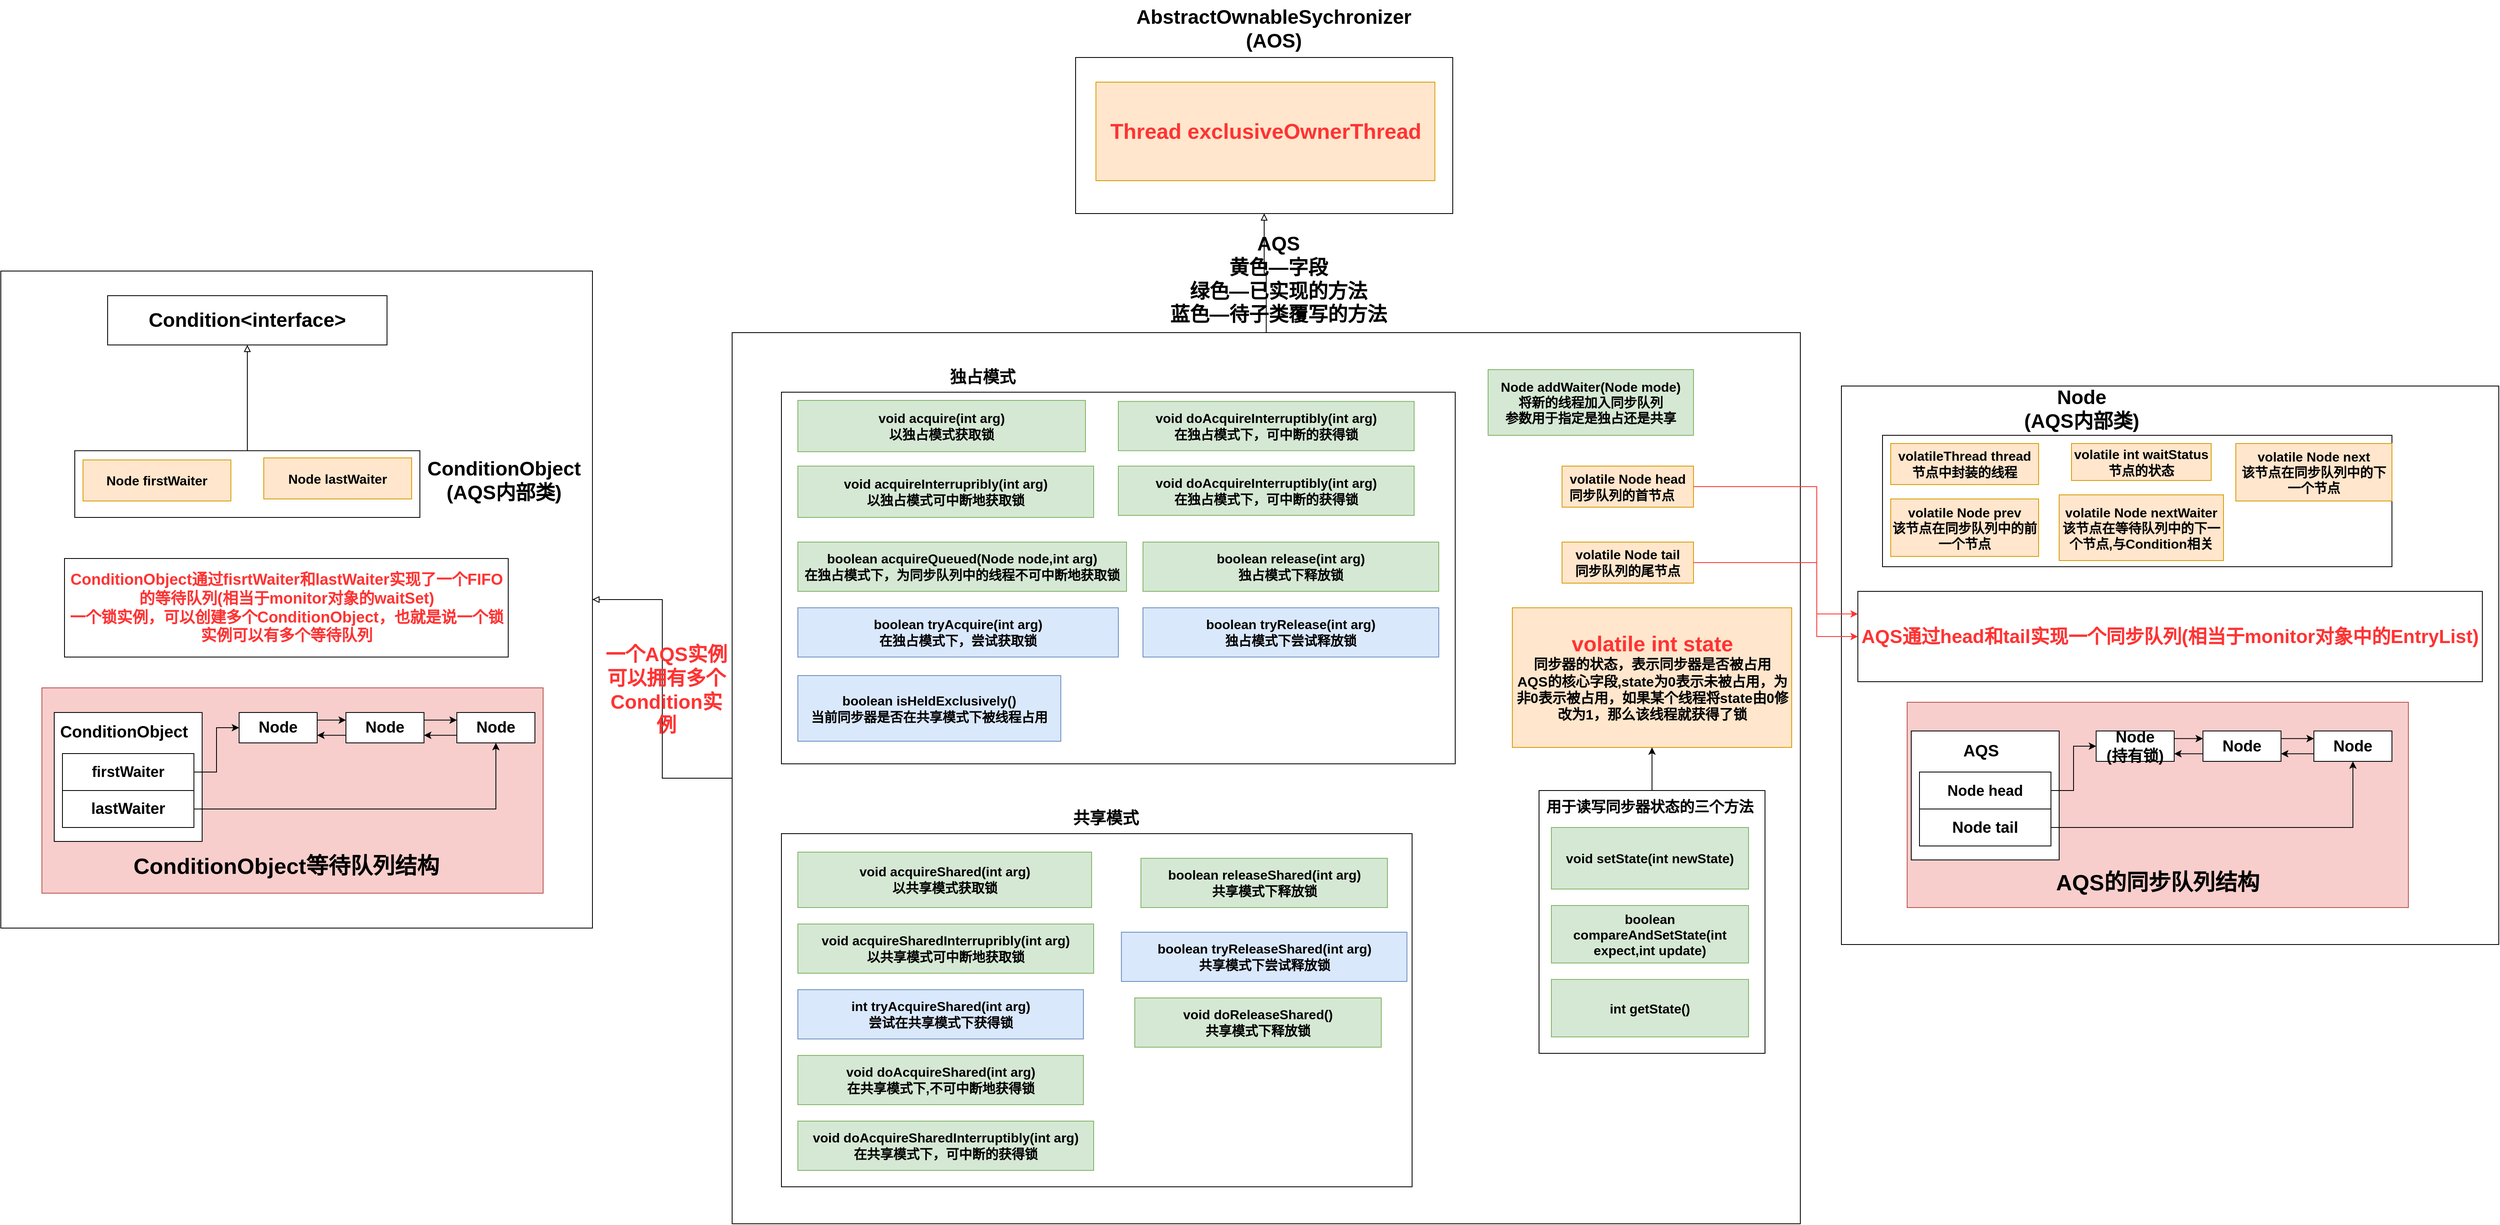 <mxfile version="15.2.7" type="device"><diagram id="l8sC1leGcSxTyQm18y-D" name="第 1 页"><mxGraphModel dx="4557" dy="2383" grid="1" gridSize="10" guides="1" tooltips="1" connect="1" arrows="1" fold="1" page="1" pageScale="1" pageWidth="827" pageHeight="1169" math="0" shadow="0"><root><mxCell id="0"/><mxCell id="1" parent="0"/><mxCell id="3SnV75YfSnIDLJGC_ax6-129" style="edgeStyle=orthogonalEdgeStyle;rounded=0;orthogonalLoop=1;jettySize=auto;html=1;exitX=0;exitY=0.5;exitDx=0;exitDy=0;entryX=1;entryY=0.5;entryDx=0;entryDy=0;endArrow=block;endFill=0;strokeColor=#000000;" parent="1" source="3SnV75YfSnIDLJGC_ax6-1" target="3SnV75YfSnIDLJGC_ax6-76" edge="1"><mxGeometry relative="1" as="geometry"/></mxCell><mxCell id="G7d5yEiLHCJut1_sYbpD-3" style="edgeStyle=orthogonalEdgeStyle;rounded=0;orthogonalLoop=1;jettySize=auto;html=1;exitX=0.5;exitY=0;exitDx=0;exitDy=0;entryX=0.5;entryY=1;entryDx=0;entryDy=0;endArrow=block;endFill=0;" parent="1" source="3SnV75YfSnIDLJGC_ax6-1" target="G7d5yEiLHCJut1_sYbpD-1" edge="1"><mxGeometry relative="1" as="geometry"/></mxCell><mxCell id="3SnV75YfSnIDLJGC_ax6-1" value="" style="rounded=0;whiteSpace=wrap;html=1;" parent="1" vertex="1"><mxGeometry x="-780" y="25" width="1300" height="1085" as="geometry"/></mxCell><mxCell id="3SnV75YfSnIDLJGC_ax6-2" value="&lt;b&gt;&lt;font style=&quot;font-size: 24px&quot;&gt;AQS&lt;br&gt;黄色—字段&lt;br&gt;绿色—已实现的方法&lt;br&gt;蓝色—待子类覆写的方法&lt;br&gt;&lt;/font&gt;&lt;/b&gt;" style="text;html=1;strokeColor=none;fillColor=none;align=center;verticalAlign=middle;whiteSpace=wrap;rounded=0;" parent="1" vertex="1"><mxGeometry x="-590" y="-50" width="950" height="20" as="geometry"/></mxCell><mxCell id="3SnV75YfSnIDLJGC_ax6-3" value="&lt;b&gt;&lt;font style=&quot;font-size: 16px&quot;&gt;volatile Node head&lt;br&gt;同步队列的首节点&lt;span style=&quot;white-space: pre&quot;&gt;&#9;&lt;/span&gt;&lt;br&gt;&lt;/font&gt;&lt;/b&gt;" style="rounded=0;whiteSpace=wrap;html=1;fillColor=#ffe6cc;strokeColor=#d79b00;" parent="1" vertex="1"><mxGeometry x="230" y="187.5" width="160" height="50" as="geometry"/></mxCell><mxCell id="3SnV75YfSnIDLJGC_ax6-4" value="&lt;b&gt;&lt;font style=&quot;font-size: 16px&quot;&gt;volatile Node tail&lt;br&gt;同步队列的尾节点&lt;br&gt;&lt;/font&gt;&lt;/b&gt;" style="rounded=0;whiteSpace=wrap;html=1;fillColor=#ffe6cc;strokeColor=#d79b00;" parent="1" vertex="1"><mxGeometry x="230" y="280" width="160" height="50" as="geometry"/></mxCell><mxCell id="3SnV75YfSnIDLJGC_ax6-5" value="&#10;&#10;&lt;span class=&quot;md-image-before-src ty-focusable&quot; style=&quot;box-sizing: border-box; vertical-align: top; color: rgb(51, 51, 51); font-family: &amp;quot;lucida console&amp;quot;, consolas, courier, monospace; font-size: 14.4px; font-style: normal; font-weight: 400; letter-spacing: normal; text-align: left; text-indent: 0px; text-transform: none; word-spacing: 0px; background-color: rgb(255, 255, 255);&quot;&gt;![alt 属性文本](&lt;/span&gt;&lt;span class=&quot;md-image-src-span ty-focusable&quot; style=&quot;box-sizing: border-box; vertical-align: top; color: rgb(51, 51, 51); font-family: &amp;quot;lucida console&amp;quot;, consolas, courier, monospace; font-size: 14.4px; font-style: normal; font-weight: 400; letter-spacing: normal; text-align: left; text-indent: 0px; text-transform: none; word-spacing: 0px; background-color: rgb(255, 255, 255);&quot;&gt;../picture/img_10.png&lt;/span&gt;&lt;span class=&quot;md-image-after-src&quot; style=&quot;box-sizing: border-box; vertical-align: top; color: rgb(51, 51, 51); font-family: &amp;quot;lucida console&amp;quot;, consolas, courier, monospace; font-size: 14.4px; font-style: normal; font-weight: 400; letter-spacing: normal; text-align: left; text-indent: 0px; text-transform: none; word-spacing: 0px; background-color: rgb(255, 255, 255);&quot;&gt;)&lt;/span&gt;&#10;&#10;" style="rounded=0;whiteSpace=wrap;html=1;" parent="1" vertex="1"><mxGeometry x="570" y="90" width="800" height="680" as="geometry"/></mxCell><mxCell id="3SnV75YfSnIDLJGC_ax6-6" value="" style="rounded=0;whiteSpace=wrap;html=1;" parent="1" vertex="1"><mxGeometry x="620" y="150" width="620" height="160" as="geometry"/></mxCell><mxCell id="3SnV75YfSnIDLJGC_ax6-7" value="&lt;b style=&quot;font-size: 24px&quot;&gt;&lt;font style=&quot;font-size: 24px&quot;&gt;Node&lt;br&gt;(AQS内部类)&lt;br&gt;&lt;/font&gt;&lt;/b&gt;" style="text;html=1;strokeColor=none;fillColor=none;align=center;verticalAlign=middle;whiteSpace=wrap;rounded=0;" parent="1" vertex="1"><mxGeometry x="780" y="107.5" width="165" height="20" as="geometry"/></mxCell><mxCell id="3SnV75YfSnIDLJGC_ax6-8" value="&lt;b&gt;&lt;font style=&quot;font-size: 16px&quot;&gt;volatileThread thread&lt;br&gt;节点中封装的线程&lt;br&gt;&lt;/font&gt;&lt;/b&gt;" style="rounded=0;whiteSpace=wrap;html=1;fillColor=#ffe6cc;strokeColor=#d79b00;" parent="1" vertex="1"><mxGeometry x="630" y="160" width="180" height="50" as="geometry"/></mxCell><mxCell id="3SnV75YfSnIDLJGC_ax6-9" value="&lt;b&gt;&lt;font style=&quot;font-size: 16px&quot;&gt;volatile Node next&lt;br&gt;该节点在同步队列中的下一个节点&lt;br&gt;&lt;/font&gt;&lt;/b&gt;" style="rounded=0;whiteSpace=wrap;html=1;fillColor=#ffe6cc;strokeColor=#d79b00;" parent="1" vertex="1"><mxGeometry x="1050" y="160" width="190" height="70" as="geometry"/></mxCell><mxCell id="3SnV75YfSnIDLJGC_ax6-10" value="&lt;b&gt;&lt;font style=&quot;font-size: 16px&quot;&gt;volatile Node prev&lt;br&gt;该节点在同步队列中的前一个节点&lt;br&gt;&lt;/font&gt;&lt;/b&gt;" style="rounded=0;whiteSpace=wrap;html=1;fillColor=#ffe6cc;strokeColor=#d79b00;" parent="1" vertex="1"><mxGeometry x="630" y="227.5" width="180" height="70" as="geometry"/></mxCell><mxCell id="3SnV75YfSnIDLJGC_ax6-11" value="&lt;b&gt;&lt;font style=&quot;font-size: 16px&quot;&gt;volatile int waitStatus&lt;br&gt;节点的状态&lt;br&gt;&lt;/font&gt;&lt;/b&gt;" style="rounded=0;whiteSpace=wrap;html=1;fillColor=#ffe6cc;strokeColor=#d79b00;" parent="1" vertex="1"><mxGeometry x="850" y="160" width="170" height="45" as="geometry"/></mxCell><mxCell id="3SnV75YfSnIDLJGC_ax6-17" value="&lt;b&gt;&lt;font style=&quot;font-size: 16px&quot;&gt;volatile Node nextWaiter&lt;br&gt;该节点在等待队列中的下一个节点,与Condition相关&lt;br&gt;&lt;/font&gt;&lt;/b&gt;" style="rounded=0;whiteSpace=wrap;html=1;fillColor=#ffe6cc;strokeColor=#d79b00;" parent="1" vertex="1"><mxGeometry x="835" y="222.5" width="200" height="80" as="geometry"/></mxCell><mxCell id="3SnV75YfSnIDLJGC_ax6-18" value="&lt;b&gt;&lt;font&gt;&lt;font color=&quot;#ff3333&quot; style=&quot;font-size: 26px&quot;&gt;volatile int state&lt;/font&gt;&lt;br&gt;&lt;span style=&quot;font-size: 17px&quot;&gt;同步器的状态，表示同步器是否被占用&lt;/span&gt;&lt;br&gt;&lt;span style=&quot;font-size: 17px&quot;&gt;AQS的核心字段,state为0表示未被占用，为非0表示被占用，如果某个线程将state由0修改为1，那么该线程就获得了锁&lt;/span&gt;&lt;br&gt;&lt;/font&gt;&lt;/b&gt;" style="rounded=0;whiteSpace=wrap;html=1;fillColor=#ffe6cc;strokeColor=#d79b00;" parent="1" vertex="1"><mxGeometry x="169.5" y="360" width="340" height="170" as="geometry"/></mxCell><mxCell id="3SnV75YfSnIDLJGC_ax6-19" value="" style="rounded=0;whiteSpace=wrap;html=1;" parent="1" vertex="1"><mxGeometry x="-720" y="97.5" width="820" height="452.5" as="geometry"/></mxCell><mxCell id="3SnV75YfSnIDLJGC_ax6-20" value="&lt;b&gt;&lt;font style=&quot;font-size: 20px&quot;&gt;独占模式&lt;/font&gt;&lt;/b&gt;" style="text;html=1;strokeColor=none;fillColor=none;align=center;verticalAlign=middle;whiteSpace=wrap;rounded=0;" parent="1" vertex="1"><mxGeometry x="-540" y="67.5" width="130" height="20" as="geometry"/></mxCell><mxCell id="3SnV75YfSnIDLJGC_ax6-21" value="" style="rounded=0;whiteSpace=wrap;html=1;" parent="1" vertex="1"><mxGeometry x="-720" y="635" width="767.5" height="430" as="geometry"/></mxCell><mxCell id="3SnV75YfSnIDLJGC_ax6-22" value="&lt;b&gt;&lt;font style=&quot;font-size: 20px&quot;&gt;共享模式&lt;/font&gt;&lt;/b&gt;" style="text;html=1;strokeColor=none;fillColor=none;align=center;verticalAlign=middle;whiteSpace=wrap;rounded=0;" parent="1" vertex="1"><mxGeometry x="-390" y="605" width="130" height="20" as="geometry"/></mxCell><mxCell id="3SnV75YfSnIDLJGC_ax6-31" style="edgeStyle=orthogonalEdgeStyle;rounded=0;orthogonalLoop=1;jettySize=auto;html=1;exitX=0.5;exitY=0;exitDx=0;exitDy=0;entryX=0.5;entryY=1;entryDx=0;entryDy=0;" parent="1" source="3SnV75YfSnIDLJGC_ax6-25" target="3SnV75YfSnIDLJGC_ax6-18" edge="1"><mxGeometry relative="1" as="geometry"/></mxCell><mxCell id="3SnV75YfSnIDLJGC_ax6-25" value="" style="rounded=0;whiteSpace=wrap;html=1;" parent="1" vertex="1"><mxGeometry x="202" y="582.5" width="275" height="320" as="geometry"/></mxCell><mxCell id="3SnV75YfSnIDLJGC_ax6-26" value="&lt;b&gt;&lt;font style=&quot;font-size: 16px&quot;&gt;void setState(int newState)&lt;/font&gt;&lt;/b&gt;" style="rounded=0;whiteSpace=wrap;html=1;fillColor=#d5e8d4;strokeColor=#82b366;" parent="1" vertex="1"><mxGeometry x="217" y="627.5" width="240" height="75" as="geometry"/></mxCell><mxCell id="3SnV75YfSnIDLJGC_ax6-27" value="&lt;span style=&quot;font-size: 16px&quot;&gt;&lt;b&gt;boolean compareAndSetState(int expect,int update)&lt;/b&gt;&lt;/span&gt;" style="rounded=0;whiteSpace=wrap;html=1;fillColor=#d5e8d4;strokeColor=#82b366;" parent="1" vertex="1"><mxGeometry x="217" y="722.5" width="240" height="70" as="geometry"/></mxCell><mxCell id="3SnV75YfSnIDLJGC_ax6-28" value="&lt;span style=&quot;font-size: 16px&quot;&gt;&lt;b&gt;int getState()&lt;/b&gt;&lt;/span&gt;" style="rounded=0;whiteSpace=wrap;html=1;fillColor=#d5e8d4;strokeColor=#82b366;" parent="1" vertex="1"><mxGeometry x="217" y="812.5" width="240" height="70" as="geometry"/></mxCell><mxCell id="3SnV75YfSnIDLJGC_ax6-29" value="&lt;b&gt;&lt;font style=&quot;font-size: 18px&quot;&gt;用于读写同步器状态的三个方法&lt;/font&gt;&lt;/b&gt;" style="text;html=1;strokeColor=none;fillColor=none;align=center;verticalAlign=middle;whiteSpace=wrap;rounded=0;" parent="1" vertex="1"><mxGeometry x="192" y="592.5" width="290" height="20" as="geometry"/></mxCell><mxCell id="3SnV75YfSnIDLJGC_ax6-32" value="&lt;b&gt;&lt;font style=&quot;font-size: 16px&quot;&gt;void acquire(int arg)&lt;br&gt;以独占模式获取锁&lt;br&gt;&lt;/font&gt;&lt;/b&gt;" style="rounded=0;whiteSpace=wrap;html=1;fillColor=#d5e8d4;strokeColor=#82b366;" parent="1" vertex="1"><mxGeometry x="-700" y="107.5" width="350" height="62.5" as="geometry"/></mxCell><mxCell id="3SnV75YfSnIDLJGC_ax6-33" value="&lt;b&gt;&lt;font style=&quot;font-size: 16px&quot;&gt;void acquireInterrupribly(int arg)&lt;br&gt;以独占模式可中断地获取锁&lt;br&gt;&lt;/font&gt;&lt;/b&gt;" style="rounded=0;whiteSpace=wrap;html=1;fillColor=#d5e8d4;strokeColor=#82b366;" parent="1" vertex="1"><mxGeometry x="-700" y="187.5" width="360" height="62.5" as="geometry"/></mxCell><mxCell id="3SnV75YfSnIDLJGC_ax6-34" value="&lt;b&gt;&lt;font style=&quot;font-size: 16px&quot;&gt;void acquireShared(int arg)&lt;br&gt;以共享模式获取锁&lt;br&gt;&lt;/font&gt;&lt;/b&gt;" style="rounded=0;whiteSpace=wrap;html=1;fillColor=#d5e8d4;strokeColor=#82b366;" parent="1" vertex="1"><mxGeometry x="-700" y="657.5" width="357.5" height="67.5" as="geometry"/></mxCell><mxCell id="3SnV75YfSnIDLJGC_ax6-35" value="&lt;b&gt;&lt;font style=&quot;font-size: 16px&quot;&gt;void acquireSharedInterrupribly(int arg)&lt;br&gt;以共享模式可中断地获取锁&lt;br&gt;&lt;/font&gt;&lt;/b&gt;" style="rounded=0;whiteSpace=wrap;html=1;fillColor=#d5e8d4;strokeColor=#82b366;" parent="1" vertex="1"><mxGeometry x="-700" y="745" width="360" height="60" as="geometry"/></mxCell><mxCell id="3SnV75YfSnIDLJGC_ax6-36" value="&lt;b&gt;&lt;font style=&quot;font-size: 16px&quot;&gt;Node addWaiter(Node mode)&lt;br&gt;将新的线程加入同步队列&lt;br&gt;参数用于指定是独占还是共享&lt;br&gt;&lt;/font&gt;&lt;/b&gt;" style="rounded=0;whiteSpace=wrap;html=1;fillColor=#d5e8d4;strokeColor=#82b366;" parent="1" vertex="1"><mxGeometry x="140" y="70" width="250" height="80" as="geometry"/></mxCell><mxCell id="3SnV75YfSnIDLJGC_ax6-37" value="&lt;b&gt;&lt;font style=&quot;font-size: 16px&quot;&gt;boolean acquireQueued(Node node,int arg)&lt;br&gt;&lt;/font&gt;&lt;/b&gt;&lt;b&gt;&lt;font style=&quot;font-size: 16px&quot;&gt;在独占模式下，为同步队列中的线程不可中断地获取锁&lt;/font&gt;&lt;/b&gt;&lt;b&gt;&lt;font style=&quot;font-size: 16px&quot;&gt;&lt;br&gt;&lt;/font&gt;&lt;/b&gt;" style="rounded=0;whiteSpace=wrap;html=1;fillColor=#d5e8d4;strokeColor=#82b366;" parent="1" vertex="1"><mxGeometry x="-700" y="280" width="400" height="60" as="geometry"/></mxCell><mxCell id="3SnV75YfSnIDLJGC_ax6-39" value="&lt;b&gt;&lt;font style=&quot;font-size: 16px&quot;&gt;boolean tryAcquire(int arg)&lt;br&gt;在独占模式下，尝试获取锁&lt;br&gt;&lt;/font&gt;&lt;/b&gt;" style="rounded=0;whiteSpace=wrap;html=1;fillColor=#dae8fc;strokeColor=#6c8ebf;" parent="1" vertex="1"><mxGeometry x="-700" y="360" width="390" height="60" as="geometry"/></mxCell><mxCell id="3SnV75YfSnIDLJGC_ax6-40" value="&lt;b&gt;&lt;font style=&quot;font-size: 16px&quot;&gt;void doAcquireInterruptibly(int arg)&lt;br&gt;在独占模式下，可中断的获得锁&lt;br&gt;&lt;/font&gt;&lt;/b&gt;" style="rounded=0;whiteSpace=wrap;html=1;fillColor=#d5e8d4;strokeColor=#82b366;" parent="1" vertex="1"><mxGeometry x="-310" y="108.75" width="360" height="60" as="geometry"/></mxCell><mxCell id="3SnV75YfSnIDLJGC_ax6-41" value="&lt;b&gt;&lt;font style=&quot;font-size: 16px&quot;&gt;int tryAcquireShared(int arg)&lt;br&gt;尝试在共享模式下获得锁&lt;br&gt;&lt;/font&gt;&lt;/b&gt;" style="rounded=0;whiteSpace=wrap;html=1;fillColor=#dae8fc;strokeColor=#6c8ebf;" parent="1" vertex="1"><mxGeometry x="-700" y="825" width="347.5" height="60" as="geometry"/></mxCell><mxCell id="3SnV75YfSnIDLJGC_ax6-42" value="&lt;b&gt;&lt;font style=&quot;font-size: 16px&quot;&gt;void doAcquireShared(int arg)&lt;br&gt;在共享模式下,不可中断地获得锁&lt;br&gt;&lt;/font&gt;&lt;/b&gt;" style="rounded=0;whiteSpace=wrap;html=1;fillColor=#d5e8d4;strokeColor=#82b366;" parent="1" vertex="1"><mxGeometry x="-700" y="905" width="347.5" height="60" as="geometry"/></mxCell><mxCell id="3SnV75YfSnIDLJGC_ax6-44" value="&lt;b&gt;&lt;font style=&quot;font-size: 16px&quot;&gt;void doAcquireSharedInterruptibly(int arg)&lt;br&gt;在共享模式下，可中断的获得锁&lt;br&gt;&lt;/font&gt;&lt;/b&gt;" style="rounded=0;whiteSpace=wrap;html=1;fillColor=#d5e8d4;strokeColor=#82b366;" parent="1" vertex="1"><mxGeometry x="-700" y="985" width="360" height="60" as="geometry"/></mxCell><mxCell id="3SnV75YfSnIDLJGC_ax6-45" value="&lt;b&gt;&lt;font style=&quot;font-size: 16px&quot;&gt;void doAcquireInterruptibly(int arg)&lt;br&gt;在独占模式下，可中断的获得锁&lt;br&gt;&lt;/font&gt;&lt;/b&gt;" style="rounded=0;whiteSpace=wrap;html=1;fillColor=#d5e8d4;strokeColor=#82b366;" parent="1" vertex="1"><mxGeometry x="-310" y="187.5" width="360" height="60" as="geometry"/></mxCell><mxCell id="3SnV75YfSnIDLJGC_ax6-46" value="&lt;b&gt;&lt;font style=&quot;font-size: 16px&quot;&gt;boolean release(int arg)&lt;br&gt;独占模式下释放锁&lt;br&gt;&lt;/font&gt;&lt;/b&gt;" style="rounded=0;whiteSpace=wrap;html=1;fillColor=#d5e8d4;strokeColor=#82b366;" parent="1" vertex="1"><mxGeometry x="-280" y="280" width="360" height="60" as="geometry"/></mxCell><mxCell id="3SnV75YfSnIDLJGC_ax6-47" value="&lt;b&gt;&lt;font style=&quot;font-size: 16px&quot;&gt;boolean releaseShared(int arg)&lt;br&gt;共享模式下释放锁&lt;br&gt;&lt;/font&gt;&lt;/b&gt;" style="rounded=0;whiteSpace=wrap;html=1;fillColor=#d5e8d4;strokeColor=#82b366;" parent="1" vertex="1"><mxGeometry x="-282.5" y="665" width="300" height="60" as="geometry"/></mxCell><mxCell id="3SnV75YfSnIDLJGC_ax6-48" value="&lt;b&gt;&lt;font style=&quot;font-size: 16px&quot;&gt;boolean tryReleaseShared(int arg)&lt;br&gt;共享模式下尝试释放锁&lt;br&gt;&lt;/font&gt;&lt;/b&gt;" style="rounded=0;whiteSpace=wrap;html=1;fillColor=#dae8fc;strokeColor=#6c8ebf;" parent="1" vertex="1"><mxGeometry x="-306.25" y="755" width="347.5" height="60" as="geometry"/></mxCell><mxCell id="3SnV75YfSnIDLJGC_ax6-50" value="&lt;b&gt;&lt;font style=&quot;font-size: 16px&quot;&gt;boolean tryRelease(int arg)&lt;br&gt;独占模式下尝试释放锁&lt;br&gt;&lt;/font&gt;&lt;/b&gt;" style="rounded=0;whiteSpace=wrap;html=1;fillColor=#dae8fc;strokeColor=#6c8ebf;" parent="1" vertex="1"><mxGeometry x="-280" y="360" width="360" height="60" as="geometry"/></mxCell><mxCell id="3SnV75YfSnIDLJGC_ax6-51" value="&lt;b&gt;&lt;font style=&quot;font-size: 16px&quot;&gt;void doReleaseShared()&lt;br&gt;共享模式下释放锁&lt;br&gt;&lt;/font&gt;&lt;/b&gt;" style="rounded=0;whiteSpace=wrap;html=1;fillColor=#d5e8d4;strokeColor=#82b366;" parent="1" vertex="1"><mxGeometry x="-290" y="835" width="300" height="60" as="geometry"/></mxCell><mxCell id="3SnV75YfSnIDLJGC_ax6-55" value="&lt;b&gt;&lt;font style=&quot;font-size: 16px&quot;&gt;boolean isHeldExclusively()&lt;br&gt;当前同步器是否在共享模式下被线程占用&lt;br&gt;&lt;/font&gt;&lt;/b&gt;" style="rounded=0;whiteSpace=wrap;html=1;fillColor=#dae8fc;strokeColor=#6c8ebf;" parent="1" vertex="1"><mxGeometry x="-700" y="442.5" width="320" height="80" as="geometry"/></mxCell><mxCell id="3SnV75YfSnIDLJGC_ax6-56" value="&lt;b&gt;&lt;font color=&quot;#ff3333&quot;&gt;&lt;font style=&quot;font-size: 23px&quot;&gt;AQS通过head和tail实现一个同步队列(相当于monitor对象中的EntryList)&lt;/font&gt;&lt;br&gt;&lt;/font&gt;&lt;/b&gt;" style="rounded=0;whiteSpace=wrap;html=1;" parent="1" vertex="1"><mxGeometry x="590" y="340" width="760" height="110" as="geometry"/></mxCell><mxCell id="3SnV75YfSnIDLJGC_ax6-61" value="" style="rounded=0;whiteSpace=wrap;html=1;fillColor=#f8cecc;strokeColor=#b85450;" parent="1" vertex="1"><mxGeometry x="650" y="475" width="610" height="250" as="geometry"/></mxCell><mxCell id="3SnV75YfSnIDLJGC_ax6-62" value="" style="rounded=0;whiteSpace=wrap;html=1;" parent="1" vertex="1"><mxGeometry x="655" y="510" width="180" height="157" as="geometry"/></mxCell><mxCell id="3SnV75YfSnIDLJGC_ax6-70" style="edgeStyle=orthogonalEdgeStyle;rounded=0;orthogonalLoop=1;jettySize=auto;html=1;exitX=1;exitY=0.5;exitDx=0;exitDy=0;entryX=0;entryY=0.5;entryDx=0;entryDy=0;strokeColor=#000000;" parent="1" source="3SnV75YfSnIDLJGC_ax6-63" target="3SnV75YfSnIDLJGC_ax6-66" edge="1"><mxGeometry relative="1" as="geometry"/></mxCell><mxCell id="3SnV75YfSnIDLJGC_ax6-63" value="&lt;b&gt;&lt;font style=&quot;font-size: 18px&quot;&gt;Node head&lt;/font&gt;&lt;/b&gt;" style="rounded=0;whiteSpace=wrap;html=1;" parent="1" vertex="1"><mxGeometry x="665" y="560" width="160" height="45" as="geometry"/></mxCell><mxCell id="3SnV75YfSnIDLJGC_ax6-75" style="edgeStyle=orthogonalEdgeStyle;rounded=0;orthogonalLoop=1;jettySize=auto;html=1;exitX=1;exitY=0.5;exitDx=0;exitDy=0;entryX=0.5;entryY=1;entryDx=0;entryDy=0;strokeColor=#000000;" parent="1" source="3SnV75YfSnIDLJGC_ax6-64" target="3SnV75YfSnIDLJGC_ax6-68" edge="1"><mxGeometry relative="1" as="geometry"/></mxCell><mxCell id="3SnV75YfSnIDLJGC_ax6-64" value="&lt;b&gt;&lt;font style=&quot;font-size: 19px&quot;&gt;Node tail&lt;/font&gt;&lt;/b&gt;" style="rounded=0;whiteSpace=wrap;html=1;" parent="1" vertex="1"><mxGeometry x="665" y="605" width="160" height="45" as="geometry"/></mxCell><mxCell id="3SnV75YfSnIDLJGC_ax6-65" value="&lt;b&gt;&lt;font style=&quot;font-size: 20px&quot;&gt;AQS&lt;/font&gt;&lt;/b&gt;" style="text;html=1;strokeColor=none;fillColor=none;align=center;verticalAlign=middle;whiteSpace=wrap;rounded=0;" parent="1" vertex="1"><mxGeometry x="720" y="522.5" width="40" height="20" as="geometry"/></mxCell><mxCell id="3SnV75YfSnIDLJGC_ax6-71" style="edgeStyle=orthogonalEdgeStyle;rounded=0;orthogonalLoop=1;jettySize=auto;html=1;exitX=1;exitY=0.25;exitDx=0;exitDy=0;entryX=0;entryY=0.25;entryDx=0;entryDy=0;strokeColor=#000000;" parent="1" source="3SnV75YfSnIDLJGC_ax6-66" target="3SnV75YfSnIDLJGC_ax6-67" edge="1"><mxGeometry relative="1" as="geometry"/></mxCell><mxCell id="3SnV75YfSnIDLJGC_ax6-66" value="&lt;font style=&quot;font-size: 19px&quot;&gt;&lt;b&gt;Node&lt;br&gt;(持有锁)&lt;br&gt;&lt;/b&gt;&lt;/font&gt;" style="rounded=0;whiteSpace=wrap;html=1;" parent="1" vertex="1"><mxGeometry x="880" y="510" width="95" height="37" as="geometry"/></mxCell><mxCell id="3SnV75YfSnIDLJGC_ax6-72" style="edgeStyle=orthogonalEdgeStyle;rounded=0;orthogonalLoop=1;jettySize=auto;html=1;exitX=0;exitY=0.75;exitDx=0;exitDy=0;entryX=1;entryY=0.75;entryDx=0;entryDy=0;strokeColor=#000000;" parent="1" source="3SnV75YfSnIDLJGC_ax6-67" target="3SnV75YfSnIDLJGC_ax6-66" edge="1"><mxGeometry relative="1" as="geometry"/></mxCell><mxCell id="3SnV75YfSnIDLJGC_ax6-73" style="edgeStyle=orthogonalEdgeStyle;rounded=0;orthogonalLoop=1;jettySize=auto;html=1;exitX=1;exitY=0.25;exitDx=0;exitDy=0;entryX=0;entryY=0.25;entryDx=0;entryDy=0;strokeColor=#000000;" parent="1" source="3SnV75YfSnIDLJGC_ax6-67" target="3SnV75YfSnIDLJGC_ax6-68" edge="1"><mxGeometry relative="1" as="geometry"/></mxCell><mxCell id="3SnV75YfSnIDLJGC_ax6-67" value="&lt;font style=&quot;font-size: 19px&quot;&gt;&lt;b&gt;Node&lt;/b&gt;&lt;/font&gt;" style="rounded=0;whiteSpace=wrap;html=1;" parent="1" vertex="1"><mxGeometry x="1010" y="510" width="95" height="37" as="geometry"/></mxCell><mxCell id="3SnV75YfSnIDLJGC_ax6-74" style="edgeStyle=orthogonalEdgeStyle;rounded=0;orthogonalLoop=1;jettySize=auto;html=1;exitX=0;exitY=0.75;exitDx=0;exitDy=0;entryX=1;entryY=0.75;entryDx=0;entryDy=0;strokeColor=#000000;" parent="1" source="3SnV75YfSnIDLJGC_ax6-68" target="3SnV75YfSnIDLJGC_ax6-67" edge="1"><mxGeometry relative="1" as="geometry"/></mxCell><mxCell id="3SnV75YfSnIDLJGC_ax6-68" value="&lt;font style=&quot;font-size: 19px&quot;&gt;&lt;b&gt;Node&lt;/b&gt;&lt;/font&gt;" style="rounded=0;whiteSpace=wrap;html=1;" parent="1" vertex="1"><mxGeometry x="1145" y="510" width="95" height="37" as="geometry"/></mxCell><mxCell id="3SnV75YfSnIDLJGC_ax6-76" value="" style="rounded=0;whiteSpace=wrap;html=1;" parent="1" vertex="1"><mxGeometry x="-1670" y="-50" width="720" height="800" as="geometry"/></mxCell><mxCell id="3SnV75YfSnIDLJGC_ax6-102" value="&lt;b&gt;&lt;font style=&quot;font-size: 24px&quot;&gt;Condition&amp;lt;interface&amp;gt;&lt;/font&gt;&lt;/b&gt;" style="rounded=0;whiteSpace=wrap;html=1;" parent="1" vertex="1"><mxGeometry x="-1540" y="-20" width="340" height="60" as="geometry"/></mxCell><mxCell id="3SnV75YfSnIDLJGC_ax6-105" value="&lt;b style=&quot;font-size: 24px&quot;&gt;&lt;font style=&quot;font-size: 24px&quot;&gt;ConditionObject&lt;br&gt;(AQS内部类)&lt;br&gt;&lt;/font&gt;&lt;/b&gt;" style="text;html=1;strokeColor=none;fillColor=none;align=center;verticalAlign=middle;whiteSpace=wrap;rounded=0;" parent="1" vertex="1"><mxGeometry x="-1140" y="195" width="165" height="20" as="geometry"/></mxCell><mxCell id="3SnV75YfSnIDLJGC_ax6-107" style="edgeStyle=orthogonalEdgeStyle;rounded=0;orthogonalLoop=1;jettySize=auto;html=1;exitX=0.5;exitY=0;exitDx=0;exitDy=0;entryX=0.5;entryY=1;entryDx=0;entryDy=0;strokeColor=#000000;endArrow=block;endFill=0;" parent="1" source="3SnV75YfSnIDLJGC_ax6-106" target="3SnV75YfSnIDLJGC_ax6-102" edge="1"><mxGeometry relative="1" as="geometry"/></mxCell><mxCell id="3SnV75YfSnIDLJGC_ax6-106" value="" style="rounded=0;whiteSpace=wrap;html=1;" parent="1" vertex="1"><mxGeometry x="-1580" y="168.75" width="420" height="81.25" as="geometry"/></mxCell><mxCell id="3SnV75YfSnIDLJGC_ax6-109" value="&lt;b&gt;&lt;font style=&quot;font-size: 27px&quot;&gt;AQS的同步队列结构&lt;/font&gt;&lt;/b&gt;" style="text;html=1;strokeColor=none;fillColor=none;align=center;verticalAlign=middle;whiteSpace=wrap;rounded=0;" parent="1" vertex="1"><mxGeometry x="815" y="685" width="280" height="20" as="geometry"/></mxCell><mxCell id="3SnV75YfSnIDLJGC_ax6-110" value="&lt;b&gt;&lt;font style=&quot;font-size: 16px&quot;&gt;Node firstWaiter&lt;br&gt;&lt;/font&gt;&lt;/b&gt;" style="rounded=0;whiteSpace=wrap;html=1;fillColor=#ffe6cc;strokeColor=#d79b00;" parent="1" vertex="1"><mxGeometry x="-1570" y="180" width="180" height="50" as="geometry"/></mxCell><mxCell id="3SnV75YfSnIDLJGC_ax6-111" value="&lt;b&gt;&lt;font style=&quot;font-size: 16px&quot;&gt;Node lastWaiter&lt;br&gt;&lt;/font&gt;&lt;/b&gt;" style="rounded=0;whiteSpace=wrap;html=1;fillColor=#ffe6cc;strokeColor=#d79b00;" parent="1" vertex="1"><mxGeometry x="-1350" y="177.5" width="180" height="50" as="geometry"/></mxCell><mxCell id="3SnV75YfSnIDLJGC_ax6-113" value="" style="rounded=0;whiteSpace=wrap;html=1;fillColor=#f8cecc;strokeColor=#b85450;" parent="1" vertex="1"><mxGeometry x="-1620" y="457.5" width="610" height="250" as="geometry"/></mxCell><mxCell id="3SnV75YfSnIDLJGC_ax6-114" value="" style="rounded=0;whiteSpace=wrap;html=1;" parent="1" vertex="1"><mxGeometry x="-1605" y="487.5" width="180" height="157" as="geometry"/></mxCell><mxCell id="3SnV75YfSnIDLJGC_ax6-115" style="edgeStyle=orthogonalEdgeStyle;rounded=0;orthogonalLoop=1;jettySize=auto;html=1;exitX=1;exitY=0.5;exitDx=0;exitDy=0;entryX=0;entryY=0.5;entryDx=0;entryDy=0;strokeColor=#000000;" parent="1" source="3SnV75YfSnIDLJGC_ax6-116" target="3SnV75YfSnIDLJGC_ax6-121" edge="1"><mxGeometry relative="1" as="geometry"/></mxCell><mxCell id="3SnV75YfSnIDLJGC_ax6-116" value="&lt;b&gt;&lt;font style=&quot;font-size: 18px&quot;&gt;firstWaiter&lt;/font&gt;&lt;/b&gt;" style="rounded=0;whiteSpace=wrap;html=1;" parent="1" vertex="1"><mxGeometry x="-1595" y="537.5" width="160" height="45" as="geometry"/></mxCell><mxCell id="3SnV75YfSnIDLJGC_ax6-117" style="edgeStyle=orthogonalEdgeStyle;rounded=0;orthogonalLoop=1;jettySize=auto;html=1;exitX=1;exitY=0.5;exitDx=0;exitDy=0;entryX=0.5;entryY=1;entryDx=0;entryDy=0;strokeColor=#000000;" parent="1" source="3SnV75YfSnIDLJGC_ax6-118" target="3SnV75YfSnIDLJGC_ax6-126" edge="1"><mxGeometry relative="1" as="geometry"/></mxCell><mxCell id="3SnV75YfSnIDLJGC_ax6-118" value="&lt;b&gt;&lt;font style=&quot;font-size: 19px&quot;&gt;lastWaiter&lt;/font&gt;&lt;/b&gt;" style="rounded=0;whiteSpace=wrap;html=1;" parent="1" vertex="1"><mxGeometry x="-1595" y="582.5" width="160" height="45" as="geometry"/></mxCell><mxCell id="3SnV75YfSnIDLJGC_ax6-119" value="&lt;b&gt;&lt;font style=&quot;font-size: 20px&quot;&gt;ConditionObject&lt;/font&gt;&lt;/b&gt;" style="text;html=1;strokeColor=none;fillColor=none;align=center;verticalAlign=middle;whiteSpace=wrap;rounded=0;" parent="1" vertex="1"><mxGeometry x="-1540" y="500" width="40" height="20" as="geometry"/></mxCell><mxCell id="3SnV75YfSnIDLJGC_ax6-120" style="edgeStyle=orthogonalEdgeStyle;rounded=0;orthogonalLoop=1;jettySize=auto;html=1;exitX=1;exitY=0.25;exitDx=0;exitDy=0;entryX=0;entryY=0.25;entryDx=0;entryDy=0;strokeColor=#000000;" parent="1" source="3SnV75YfSnIDLJGC_ax6-121" target="3SnV75YfSnIDLJGC_ax6-124" edge="1"><mxGeometry relative="1" as="geometry"/></mxCell><mxCell id="3SnV75YfSnIDLJGC_ax6-121" value="&lt;font style=&quot;font-size: 19px&quot;&gt;&lt;b&gt;Node&lt;/b&gt;&lt;/font&gt;" style="rounded=0;whiteSpace=wrap;html=1;" parent="1" vertex="1"><mxGeometry x="-1380" y="487.5" width="95" height="37" as="geometry"/></mxCell><mxCell id="3SnV75YfSnIDLJGC_ax6-122" style="edgeStyle=orthogonalEdgeStyle;rounded=0;orthogonalLoop=1;jettySize=auto;html=1;exitX=0;exitY=0.75;exitDx=0;exitDy=0;entryX=1;entryY=0.75;entryDx=0;entryDy=0;strokeColor=#000000;" parent="1" source="3SnV75YfSnIDLJGC_ax6-124" target="3SnV75YfSnIDLJGC_ax6-121" edge="1"><mxGeometry relative="1" as="geometry"/></mxCell><mxCell id="3SnV75YfSnIDLJGC_ax6-123" style="edgeStyle=orthogonalEdgeStyle;rounded=0;orthogonalLoop=1;jettySize=auto;html=1;exitX=1;exitY=0.25;exitDx=0;exitDy=0;entryX=0;entryY=0.25;entryDx=0;entryDy=0;strokeColor=#000000;" parent="1" source="3SnV75YfSnIDLJGC_ax6-124" target="3SnV75YfSnIDLJGC_ax6-126" edge="1"><mxGeometry relative="1" as="geometry"/></mxCell><mxCell id="3SnV75YfSnIDLJGC_ax6-124" value="&lt;font style=&quot;font-size: 19px&quot;&gt;&lt;b&gt;Node&lt;/b&gt;&lt;/font&gt;" style="rounded=0;whiteSpace=wrap;html=1;" parent="1" vertex="1"><mxGeometry x="-1250" y="487.5" width="95" height="37" as="geometry"/></mxCell><mxCell id="3SnV75YfSnIDLJGC_ax6-125" style="edgeStyle=orthogonalEdgeStyle;rounded=0;orthogonalLoop=1;jettySize=auto;html=1;exitX=0;exitY=0.75;exitDx=0;exitDy=0;entryX=1;entryY=0.75;entryDx=0;entryDy=0;strokeColor=#000000;" parent="1" source="3SnV75YfSnIDLJGC_ax6-126" target="3SnV75YfSnIDLJGC_ax6-124" edge="1"><mxGeometry relative="1" as="geometry"/></mxCell><mxCell id="3SnV75YfSnIDLJGC_ax6-126" value="&lt;font style=&quot;font-size: 19px&quot;&gt;&lt;b&gt;Node&lt;/b&gt;&lt;/font&gt;" style="rounded=0;whiteSpace=wrap;html=1;" parent="1" vertex="1"><mxGeometry x="-1115" y="487.5" width="95" height="37" as="geometry"/></mxCell><mxCell id="3SnV75YfSnIDLJGC_ax6-127" value="&lt;b&gt;&lt;font style=&quot;font-size: 27px&quot;&gt;ConditionObject等待队列结构&lt;/font&gt;&lt;/b&gt;" style="text;html=1;strokeColor=none;fillColor=none;align=center;verticalAlign=middle;whiteSpace=wrap;rounded=0;" parent="1" vertex="1"><mxGeometry x="-1530" y="665" width="415" height="20" as="geometry"/></mxCell><mxCell id="3SnV75YfSnIDLJGC_ax6-128" value="&lt;font color=&quot;#ff3333&quot;&gt;&lt;span style=&quot;font-size: 19px&quot;&gt;&lt;b&gt;ConditionObject通过fisrtWaiter和lastWaiter实现了一个FIFO的等待队列(相当于monitor对象的waitSet)&lt;br&gt;一个锁实例，可以创建多个ConditionObject，也就是说一个锁实例可以有多个等待队列&lt;br&gt;&lt;/b&gt;&lt;/span&gt;&lt;/font&gt;" style="rounded=0;whiteSpace=wrap;html=1;" parent="1" vertex="1"><mxGeometry x="-1592.5" y="300" width="540" height="120" as="geometry"/></mxCell><mxCell id="3SnV75YfSnIDLJGC_ax6-130" value="&lt;b&gt;&lt;font style=&quot;font-size: 24px&quot; color=&quot;#ff3333&quot;&gt;一个AQS实例可以拥有多个Condition实例&lt;/font&gt;&lt;/b&gt;" style="text;html=1;strokeColor=none;fillColor=none;align=center;verticalAlign=middle;whiteSpace=wrap;rounded=0;" parent="1" vertex="1"><mxGeometry x="-940" y="450" width="160" height="20" as="geometry"/></mxCell><mxCell id="baMKd9ebSJqBvn9Ha4h9-3" style="edgeStyle=orthogonalEdgeStyle;rounded=0;orthogonalLoop=1;jettySize=auto;html=1;exitX=1;exitY=0.5;exitDx=0;exitDy=0;entryX=0;entryY=0.25;entryDx=0;entryDy=0;strokeColor=#FF3333;" parent="1" source="3SnV75YfSnIDLJGC_ax6-3" target="3SnV75YfSnIDLJGC_ax6-56" edge="1"><mxGeometry relative="1" as="geometry"><Array as="points"><mxPoint x="540" y="213"/><mxPoint x="540" y="368"/></Array></mxGeometry></mxCell><mxCell id="baMKd9ebSJqBvn9Ha4h9-2" style="edgeStyle=orthogonalEdgeStyle;rounded=0;orthogonalLoop=1;jettySize=auto;html=1;exitX=1;exitY=0.5;exitDx=0;exitDy=0;entryX=0;entryY=0.5;entryDx=0;entryDy=0;strokeColor=#FF3333;" parent="1" source="3SnV75YfSnIDLJGC_ax6-4" target="3SnV75YfSnIDLJGC_ax6-56" edge="1"><mxGeometry relative="1" as="geometry"><Array as="points"><mxPoint x="540" y="305"/><mxPoint x="540" y="395"/></Array></mxGeometry></mxCell><mxCell id="G7d5yEiLHCJut1_sYbpD-1" value="" style="rounded=0;whiteSpace=wrap;html=1;" parent="1" vertex="1"><mxGeometry x="-362" y="-310" width="459" height="190" as="geometry"/></mxCell><mxCell id="G7d5yEiLHCJut1_sYbpD-2" value="&lt;div style=&quot;text-align: center&quot;&gt;&lt;span style=&quot;font-size: 24px&quot;&gt;&lt;font face=&quot;helvetica&quot;&gt;&lt;b&gt;AbstractOwnableSychronizer&lt;br&gt;(AOS)&lt;/b&gt;&lt;/font&gt;&lt;/span&gt;&lt;/div&gt;" style="text;whiteSpace=wrap;html=1;" parent="1" vertex="1"><mxGeometry x="-290" y="-380" width="290" height="90" as="geometry"/></mxCell><mxCell id="G7d5yEiLHCJut1_sYbpD-5" value="&lt;b&gt;&lt;font&gt;&lt;font color=&quot;#ff3333&quot;&gt;&lt;span style=&quot;font-size: 26px&quot;&gt;Thread exclusiveOwnerThread&lt;/span&gt;&lt;/font&gt;&lt;br&gt;&lt;/font&gt;&lt;/b&gt;" style="rounded=0;whiteSpace=wrap;html=1;fillColor=#ffe6cc;strokeColor=#d79b00;" parent="1" vertex="1"><mxGeometry x="-337.25" y="-280" width="412.5" height="120" as="geometry"/></mxCell></root></mxGraphModel></diagram></mxfile>